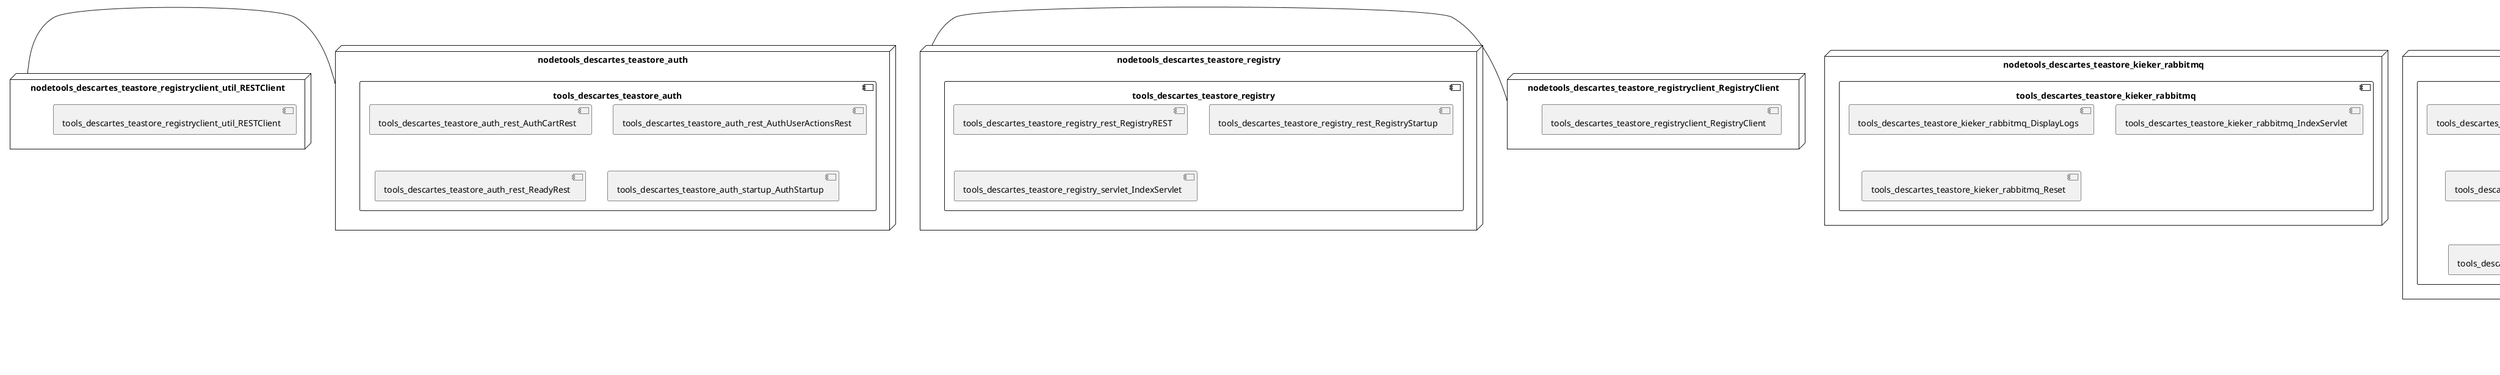 @startuml
skinparam fixCircleLabelOverlapping true
skinparam componentStyle uml2
node nodetools_descartes_teastore_auth {
component tools_descartes_teastore_auth {
[tools_descartes_teastore_auth_rest_AuthCartRest] [[descartesresearch-teastore-psr.system#_zpD2BGkOEe-lmOVt-awtrw]]
[tools_descartes_teastore_auth_rest_AuthUserActionsRest] [[descartesresearch-teastore-psr.system#_zpD2BGkOEe-lmOVt-awtrw]]
[tools_descartes_teastore_auth_rest_ReadyRest] [[descartesresearch-teastore-psr.system#_zpD2BGkOEe-lmOVt-awtrw]]
[tools_descartes_teastore_auth_startup_AuthStartup] [[descartesresearch-teastore-psr.system#_zpD2BGkOEe-lmOVt-awtrw]]
}
}
node nodetools_descartes_teastore_image {
component tools_descartes_teastore_image {
[tools_descartes_teastore_image_rest_ImageProviderEndpoint] [[descartesresearch-teastore-psr.system#_zpD2BGkOEe-lmOVt-awtrw]]
[tools_descartes_teastore_image_setup_ImageProviderStartup] [[descartesresearch-teastore-psr.system#_zpD2BGkOEe-lmOVt-awtrw]]
}
}
node nodetools_descartes_teastore_kieker_rabbitmq {
component tools_descartes_teastore_kieker_rabbitmq {
[tools_descartes_teastore_kieker_rabbitmq_DisplayLogs] [[descartesresearch-teastore-psr.system#_zpD2BGkOEe-lmOVt-awtrw]]
[tools_descartes_teastore_kieker_rabbitmq_IndexServlet] [[descartesresearch-teastore-psr.system#_zpD2BGkOEe-lmOVt-awtrw]]
[tools_descartes_teastore_kieker_rabbitmq_Reset] [[descartesresearch-teastore-psr.system#_zpD2BGkOEe-lmOVt-awtrw]]
}
}
node nodetools_descartes_teastore_persistence {
component tools_descartes_teastore_persistence {
[tools_descartes_teastore_persistence_rest_CacheManagerEndpoint] [[descartesresearch-teastore-psr.system#_zpD2BGkOEe-lmOVt-awtrw]]
[tools_descartes_teastore_persistence_rest_CategoryEndpoint] [[descartesresearch-teastore-psr.system#_zpD2BGkOEe-lmOVt-awtrw]]
[tools_descartes_teastore_persistence_rest_DatabaseGenerationEndpoint] [[descartesresearch-teastore-psr.system#_zpD2BGkOEe-lmOVt-awtrw]]
[tools_descartes_teastore_persistence_rest_OrderEndpoint] [[descartesresearch-teastore-psr.system#_zpD2BGkOEe-lmOVt-awtrw]]
[tools_descartes_teastore_persistence_rest_OrderItemEndpoint] [[descartesresearch-teastore-psr.system#_zpD2BGkOEe-lmOVt-awtrw]]
[tools_descartes_teastore_persistence_rest_ProductEndpoint] [[descartesresearch-teastore-psr.system#_zpD2BGkOEe-lmOVt-awtrw]]
[tools_descartes_teastore_persistence_rest_UserEndpoint] [[descartesresearch-teastore-psr.system#_zpD2BGkOEe-lmOVt-awtrw]]
[tools_descartes_teastore_persistence_servlet_IndexServlet] [[descartesresearch-teastore-psr.system#_zpD2BGkOEe-lmOVt-awtrw]]
}
}
node nodetools_descartes_teastore_recommender {
component tools_descartes_teastore_recommender {
[tools_descartes_teastore_recommender_rest_RecommendEndpoint] [[descartesresearch-teastore-psr.system#_zpD2BGkOEe-lmOVt-awtrw]]
[tools_descartes_teastore_recommender_rest_RecommendSingleEndpoint] [[descartesresearch-teastore-psr.system#_zpD2BGkOEe-lmOVt-awtrw]]
[tools_descartes_teastore_recommender_rest_TrainEndpoint] [[descartesresearch-teastore-psr.system#_zpD2BGkOEe-lmOVt-awtrw]]
[tools_descartes_teastore_recommender_servlet_IndexServlet] [[descartesresearch-teastore-psr.system#_zpD2BGkOEe-lmOVt-awtrw]]
[tools_descartes_teastore_recommender_servlet_RecommenderStartup] [[descartesresearch-teastore-psr.system#_zpD2BGkOEe-lmOVt-awtrw]]
}
}
node nodetools_descartes_teastore_registry {
component tools_descartes_teastore_registry {
[tools_descartes_teastore_registry_rest_RegistryREST] [[descartesresearch-teastore-psr.system#_zpD2BGkOEe-lmOVt-awtrw]]
[tools_descartes_teastore_registry_rest_RegistryStartup] [[descartesresearch-teastore-psr.system#_zpD2BGkOEe-lmOVt-awtrw]]
[tools_descartes_teastore_registry_servlet_IndexServlet] [[descartesresearch-teastore-psr.system#_zpD2BGkOEe-lmOVt-awtrw]]
}
}
node nodetools_descartes_teastore_webui {
component tools_descartes_teastore_webui {
[tools_descartes_teastore_webui_rest_ReadyRest] [[descartesresearch-teastore-psr.system#_zpD2BGkOEe-lmOVt-awtrw]]
[tools_descartes_teastore_webui_servlet_AboutUsServlet] [[descartesresearch-teastore-psr.system#_zpD2BGkOEe-lmOVt-awtrw]]
[tools_descartes_teastore_webui_servlet_CartActionServlet] [[descartesresearch-teastore-psr.system#_zpD2BGkOEe-lmOVt-awtrw]]
[tools_descartes_teastore_webui_servlet_CartServlet] [[descartesresearch-teastore-psr.system#_zpD2BGkOEe-lmOVt-awtrw]]
[tools_descartes_teastore_webui_servlet_CategoryServlet] [[descartesresearch-teastore-psr.system#_zpD2BGkOEe-lmOVt-awtrw]]
[tools_descartes_teastore_webui_servlet_DataBaseActionServlet] [[descartesresearch-teastore-psr.system#_zpD2BGkOEe-lmOVt-awtrw]]
[tools_descartes_teastore_webui_servlet_DataBaseServlet] [[descartesresearch-teastore-psr.system#_zpD2BGkOEe-lmOVt-awtrw]]
[tools_descartes_teastore_webui_servlet_ErrorServlet] [[descartesresearch-teastore-psr.system#_zpD2BGkOEe-lmOVt-awtrw]]
[tools_descartes_teastore_webui_servlet_IndexServlet] [[descartesresearch-teastore-psr.system#_zpD2BGkOEe-lmOVt-awtrw]]
[tools_descartes_teastore_webui_servlet_LoginActionServlet] [[descartesresearch-teastore-psr.system#_zpD2BGkOEe-lmOVt-awtrw]]
[tools_descartes_teastore_webui_servlet_LoginServlet] [[descartesresearch-teastore-psr.system#_zpD2BGkOEe-lmOVt-awtrw]]
[tools_descartes_teastore_webui_servlet_OrderServlet] [[descartesresearch-teastore-psr.system#_zpD2BGkOEe-lmOVt-awtrw]]
[tools_descartes_teastore_webui_servlet_ProductServlet] [[descartesresearch-teastore-psr.system#_zpD2BGkOEe-lmOVt-awtrw]]
[tools_descartes_teastore_webui_servlet_ProfileServlet] [[descartesresearch-teastore-psr.system#_zpD2BGkOEe-lmOVt-awtrw]]
[tools_descartes_teastore_webui_servlet_StatusServlet] [[descartesresearch-teastore-psr.system#_zpD2BGkOEe-lmOVt-awtrw]]
[tools_descartes_teastore_webui_startup_WebuiStartup] [[descartesresearch-teastore-psr.system#_zpD2BGkOEe-lmOVt-awtrw]]
}
}
node nodetools_descartes_teastore_recommender_servlet_TrainingSynchronizer {
[tools_descartes_teastore_recommender_servlet_TrainingSynchronizer] [[descartesresearch-teastore-psr.system#_zpD2BGkOEe-lmOVt-awtrw]]
}
node nodetools_descartes_teastore_registry_rest_Registry {
[tools_descartes_teastore_registry_rest_Registry] [[descartesresearch-teastore-psr.system#_zpD2BGkOEe-lmOVt-awtrw]]
}
node nodetools_descartes_teastore_registryclient_RegistryClient {
[tools_descartes_teastore_registryclient_RegistryClient] [[descartesresearch-teastore-psr.system#_zpD2BGkOEe-lmOVt-awtrw]]
}
node nodetools_descartes_teastore_registryclient_loadbalancers_ServiceLoadBalancer {
[tools_descartes_teastore_registryclient_loadbalancers_ServiceLoadBalancer] [[descartesresearch-teastore-psr.system#_zpD2BGkOEe-lmOVt-awtrw]]
}
node nodetools_descartes_teastore_registryclient_util_RESTClient {
[tools_descartes_teastore_registryclient_util_RESTClient] [[descartesresearch-teastore-psr.system#_zpD2BGkOEe-lmOVt-awtrw]]
}
[nodetools_descartes_teastore_registryclient_util_RESTClient] - [nodetools_descartes_teastore_auth]
[nodetools_descartes_teastore_registry] - [nodetools_descartes_teastore_registryclient_RegistryClient]

@enduml
